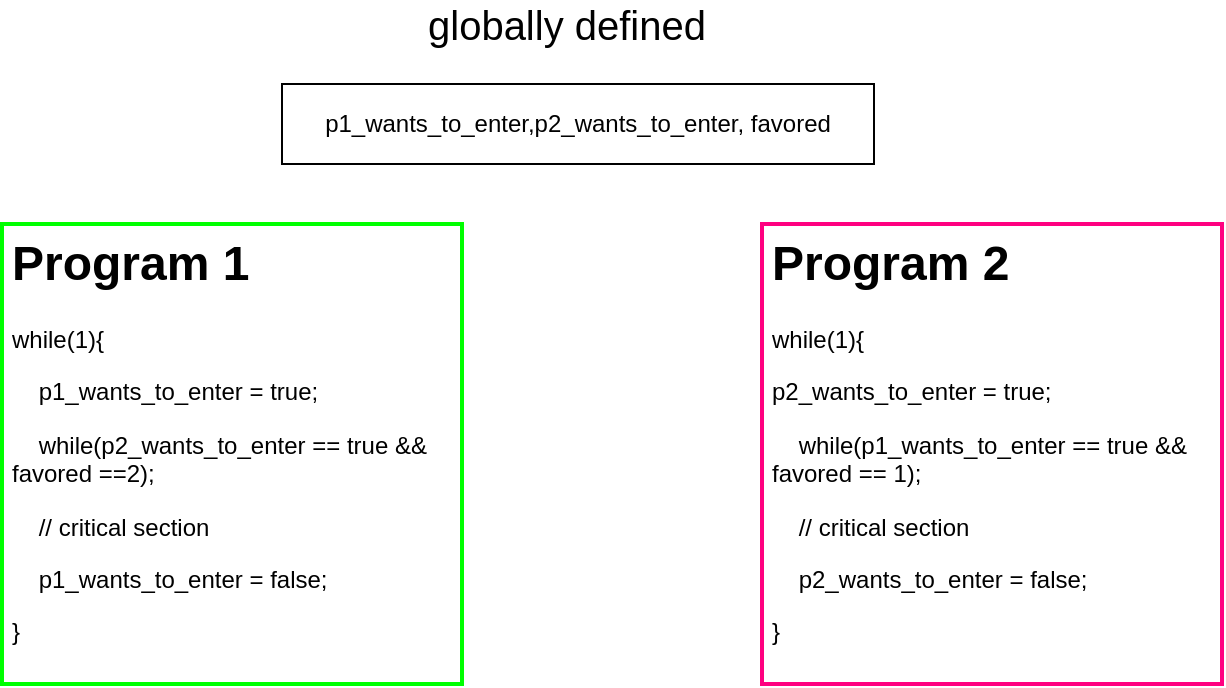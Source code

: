 <mxfile version="13.5.8" type="github">
  <diagram id="iXRVtZx-X0tlj7Ij8ezm" name="Page-1">
    <mxGraphModel dx="2066" dy="1105" grid="1" gridSize="10" guides="1" tooltips="1" connect="1" arrows="1" fold="1" page="1" pageScale="1" pageWidth="827" pageHeight="1169" math="0" shadow="0">
      <root>
        <mxCell id="0" />
        <mxCell id="1" parent="0" />
        <mxCell id="H0YqGa879R5bgUqhw6YY-1" value="&lt;h1&gt;Program 1&lt;/h1&gt;&lt;p&gt;while(1){&lt;/p&gt;&lt;p&gt;&lt;span&gt;&lt;/span&gt;&amp;nbsp; &amp;nbsp; p1_wants_to_enter = true;&lt;/p&gt;&lt;p&gt;&amp;nbsp; &amp;nbsp; while(p2_wants_to_enter == true &amp;amp;&amp;amp; favored ==2);&lt;/p&gt;&lt;p&gt;&amp;nbsp; &amp;nbsp; // critical section&lt;/p&gt;&lt;p&gt;&amp;nbsp; &amp;nbsp; p1_wants_to_enter = false;&lt;/p&gt;&lt;p&gt;}&lt;/p&gt;" style="text;html=1;fillColor=none;spacing=5;spacingTop=-20;whiteSpace=wrap;overflow=hidden;rounded=0;strokeColor=#00FF00;strokeWidth=2;" vertex="1" parent="1">
          <mxGeometry x="150" y="240" width="230" height="230" as="geometry" />
        </mxCell>
        <mxCell id="H0YqGa879R5bgUqhw6YY-2" value="&lt;h1&gt;Program 2&lt;/h1&gt;&lt;p&gt;while(1){&lt;/p&gt;&lt;p&gt;&lt;span&gt;	&lt;/span&gt;p2_wants_to_enter = true;&lt;/p&gt;&lt;p&gt;&amp;nbsp; &amp;nbsp; while(p1_wants_to_enter == true &amp;amp;&amp;amp; favored == 1);&lt;/p&gt;&lt;p&gt;&amp;nbsp; &amp;nbsp; // critical section&lt;/p&gt;&lt;p&gt;&amp;nbsp; &amp;nbsp; p2_wants_to_enter = false;&lt;/p&gt;&lt;p&gt;}&lt;/p&gt;" style="text;html=1;fillColor=none;spacing=5;spacingTop=-20;whiteSpace=wrap;overflow=hidden;rounded=0;strokeWidth=2;strokeColor=#FF0080;" vertex="1" parent="1">
          <mxGeometry x="530" y="240" width="230" height="230" as="geometry" />
        </mxCell>
        <mxCell id="H0YqGa879R5bgUqhw6YY-3" value="p1_wants_to_enter,p2_wants_to_enter, favored" style="text;html=1;fillColor=none;align=center;verticalAlign=middle;whiteSpace=wrap;rounded=0;strokeColor=#000000;" vertex="1" parent="1">
          <mxGeometry x="290" y="170" width="296" height="40" as="geometry" />
        </mxCell>
        <mxCell id="H0YqGa879R5bgUqhw6YY-4" value="&lt;font style=&quot;font-size: 20px&quot;&gt;globally defined&lt;/font&gt;" style="text;html=1;align=center;verticalAlign=middle;resizable=0;points=[];autosize=1;" vertex="1" parent="1">
          <mxGeometry x="357" y="130" width="150" height="20" as="geometry" />
        </mxCell>
      </root>
    </mxGraphModel>
  </diagram>
</mxfile>
